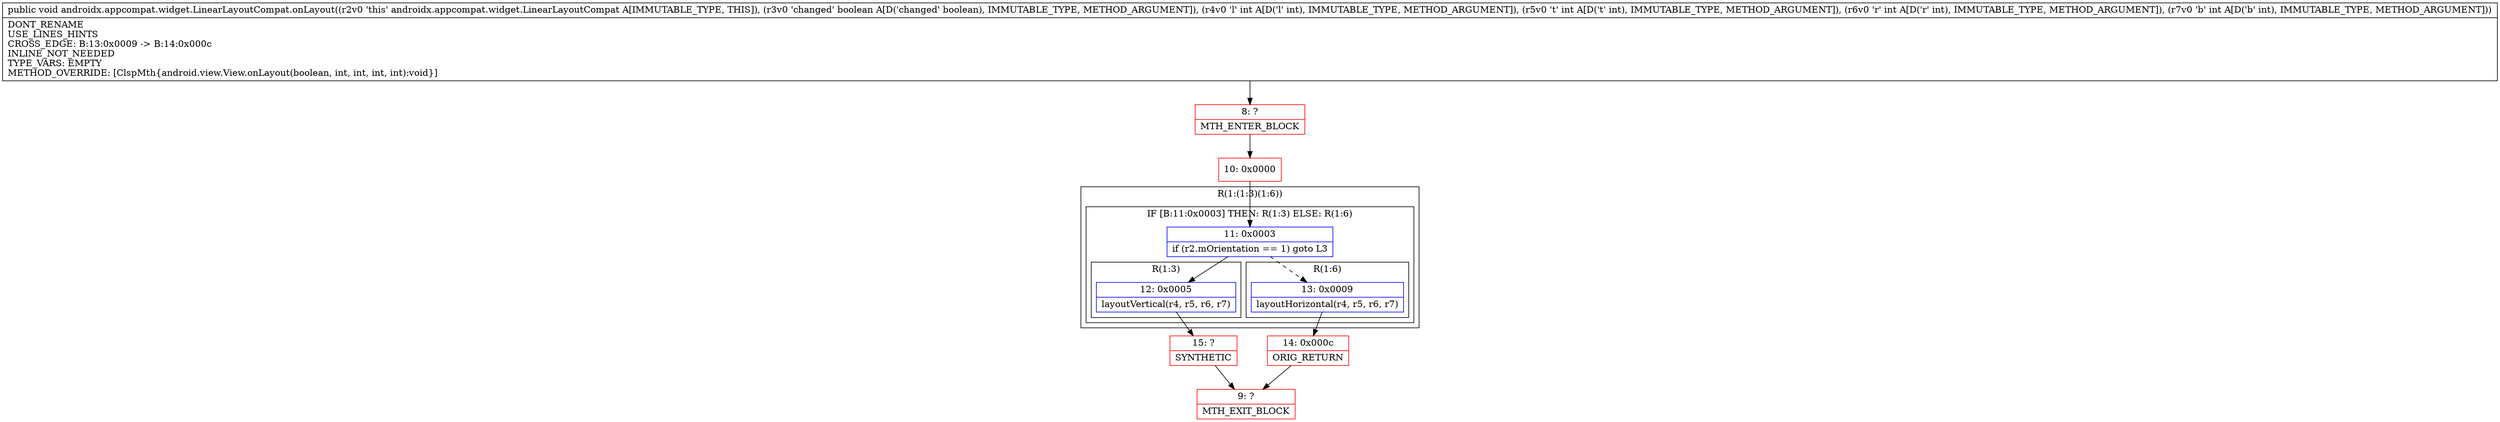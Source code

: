 digraph "CFG forandroidx.appcompat.widget.LinearLayoutCompat.onLayout(ZIIII)V" {
subgraph cluster_Region_1227413760 {
label = "R(1:(1:3)(1:6))";
node [shape=record,color=blue];
subgraph cluster_IfRegion_1931209961 {
label = "IF [B:11:0x0003] THEN: R(1:3) ELSE: R(1:6)";
node [shape=record,color=blue];
Node_11 [shape=record,label="{11\:\ 0x0003|if (r2.mOrientation == 1) goto L3\l}"];
subgraph cluster_Region_1870067599 {
label = "R(1:3)";
node [shape=record,color=blue];
Node_12 [shape=record,label="{12\:\ 0x0005|layoutVertical(r4, r5, r6, r7)\l}"];
}
subgraph cluster_Region_553658169 {
label = "R(1:6)";
node [shape=record,color=blue];
Node_13 [shape=record,label="{13\:\ 0x0009|layoutHorizontal(r4, r5, r6, r7)\l}"];
}
}
}
Node_8 [shape=record,color=red,label="{8\:\ ?|MTH_ENTER_BLOCK\l}"];
Node_10 [shape=record,color=red,label="{10\:\ 0x0000}"];
Node_15 [shape=record,color=red,label="{15\:\ ?|SYNTHETIC\l}"];
Node_9 [shape=record,color=red,label="{9\:\ ?|MTH_EXIT_BLOCK\l}"];
Node_14 [shape=record,color=red,label="{14\:\ 0x000c|ORIG_RETURN\l}"];
MethodNode[shape=record,label="{public void androidx.appcompat.widget.LinearLayoutCompat.onLayout((r2v0 'this' androidx.appcompat.widget.LinearLayoutCompat A[IMMUTABLE_TYPE, THIS]), (r3v0 'changed' boolean A[D('changed' boolean), IMMUTABLE_TYPE, METHOD_ARGUMENT]), (r4v0 'l' int A[D('l' int), IMMUTABLE_TYPE, METHOD_ARGUMENT]), (r5v0 't' int A[D('t' int), IMMUTABLE_TYPE, METHOD_ARGUMENT]), (r6v0 'r' int A[D('r' int), IMMUTABLE_TYPE, METHOD_ARGUMENT]), (r7v0 'b' int A[D('b' int), IMMUTABLE_TYPE, METHOD_ARGUMENT]))  | DONT_RENAME\lUSE_LINES_HINTS\lCROSS_EDGE: B:13:0x0009 \-\> B:14:0x000c\lINLINE_NOT_NEEDED\lTYPE_VARS: EMPTY\lMETHOD_OVERRIDE: [ClspMth\{android.view.View.onLayout(boolean, int, int, int, int):void\}]\l}"];
MethodNode -> Node_8;Node_11 -> Node_12;
Node_11 -> Node_13[style=dashed];
Node_12 -> Node_15;
Node_13 -> Node_14;
Node_8 -> Node_10;
Node_10 -> Node_11;
Node_15 -> Node_9;
Node_14 -> Node_9;
}


